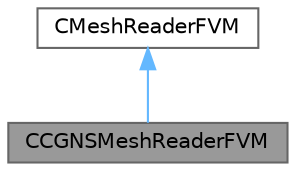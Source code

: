 digraph "CCGNSMeshReaderFVM"
{
 // LATEX_PDF_SIZE
  bgcolor="transparent";
  edge [fontname=Helvetica,fontsize=10,labelfontname=Helvetica,labelfontsize=10];
  node [fontname=Helvetica,fontsize=10,shape=box,height=0.2,width=0.4];
  Node1 [id="Node000001",label="CCGNSMeshReaderFVM",height=0.2,width=0.4,color="gray40", fillcolor="grey60", style="filled", fontcolor="black",tooltip="Reads a CGNS zone into linear partitions for the finite volume solver (FVM)."];
  Node2 -> Node1 [id="edge1_Node000001_Node000002",dir="back",color="steelblue1",style="solid",tooltip=" "];
  Node2 [id="Node000002",label="CMeshReaderFVM",height=0.2,width=0.4,color="gray40", fillcolor="white", style="filled",URL="$classCMeshReaderFVM.html",tooltip="Base class for the mesh zone readers of the finite volume solver (FVM)."];
}
